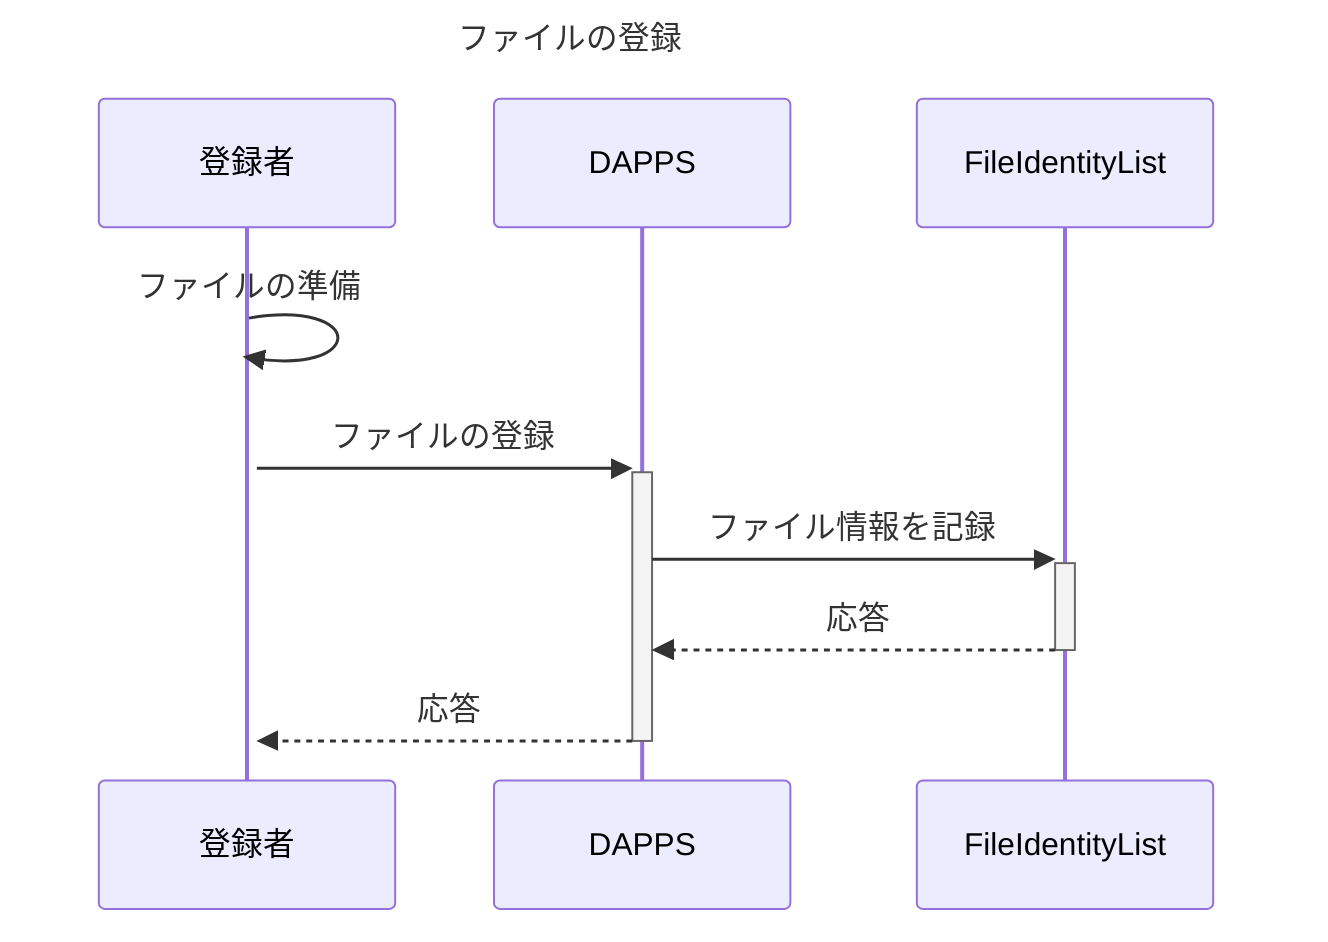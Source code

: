 sequenceDiagram
Title: ファイルの登録
participant USER AS 登録者
participant DAPPS
participant FIL AS FileIdentityList

USER ->>+ USER: ファイルの準備

USER ->>+ DAPPS: ファイルの登録
    DAPPS ->>+ FIL: ファイル情報を記録
    FIL -->>- DAPPS : 応答
DAPPS -->>- USER : 応答